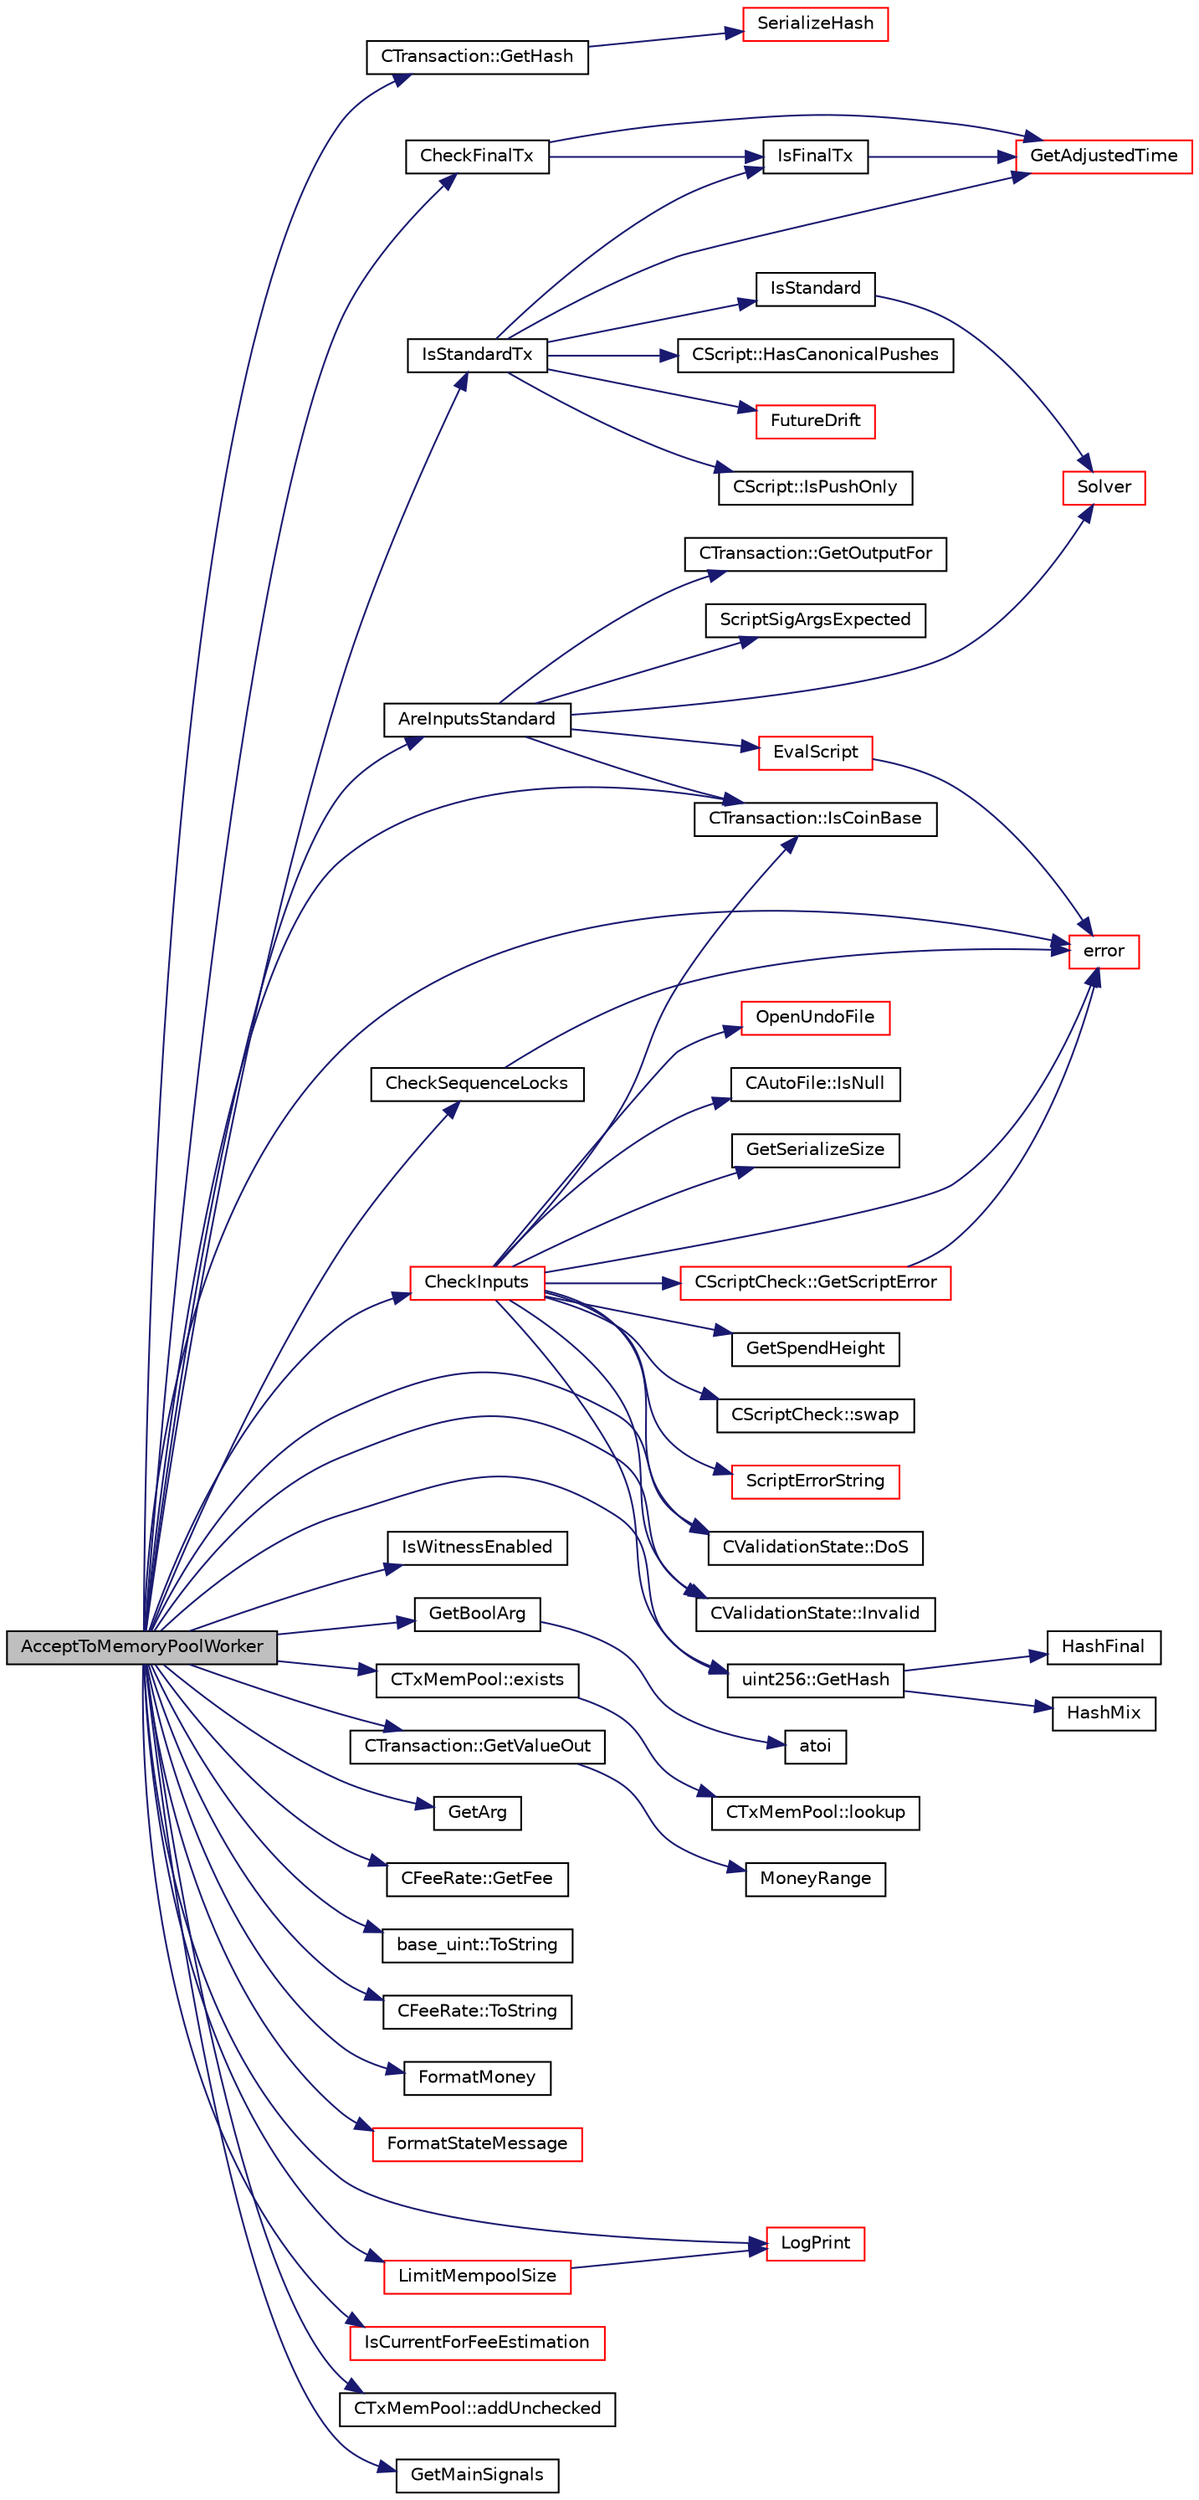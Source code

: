 digraph "AcceptToMemoryPoolWorker"
{
  edge [fontname="Helvetica",fontsize="10",labelfontname="Helvetica",labelfontsize="10"];
  node [fontname="Helvetica",fontsize="10",shape=record];
  rankdir="LR";
  Node614 [label="AcceptToMemoryPoolWorker",height=0.2,width=0.4,color="black", fillcolor="grey75", style="filled", fontcolor="black"];
  Node614 -> Node615 [color="midnightblue",fontsize="10",style="solid",fontname="Helvetica"];
  Node615 [label="CTransaction::GetHash",height=0.2,width=0.4,color="black", fillcolor="white", style="filled",URL="$df/d43/class_c_transaction.html#a0b46d80e82ca324e82c2ce3fc1492bfa"];
  Node615 -> Node616 [color="midnightblue",fontsize="10",style="solid",fontname="Helvetica"];
  Node616 [label="SerializeHash",height=0.2,width=0.4,color="red", fillcolor="white", style="filled",URL="$db/dfb/hash_8h.html#a6de694e43f17c62025c6883965b65e63"];
  Node614 -> Node618 [color="midnightblue",fontsize="10",style="solid",fontname="Helvetica"];
  Node618 [label="CTransaction::IsCoinBase",height=0.2,width=0.4,color="black", fillcolor="white", style="filled",URL="$df/d43/class_c_transaction.html#a96256e8ac1bf79ad9c057e48c41132dd"];
  Node614 -> Node619 [color="midnightblue",fontsize="10",style="solid",fontname="Helvetica"];
  Node619 [label="CValidationState::DoS",height=0.2,width=0.4,color="black", fillcolor="white", style="filled",URL="$d5/df6/class_c_validation_state.html#a3c6786d00da8d1c5df25b4c3876409e8"];
  Node614 -> Node620 [color="midnightblue",fontsize="10",style="solid",fontname="Helvetica"];
  Node620 [label="IsWitnessEnabled",height=0.2,width=0.4,color="black", fillcolor="white", style="filled",URL="$dd/d7d/validation_8cpp.html#acb0226867d001d0edd267f2e4842bace",tooltip="Check whether witness commitments are required for block. "];
  Node614 -> Node621 [color="midnightblue",fontsize="10",style="solid",fontname="Helvetica"];
  Node621 [label="GetBoolArg",height=0.2,width=0.4,color="black", fillcolor="white", style="filled",URL="$df/d2d/util_8cpp.html#a64d956f1dda7f9a80ab5d594532b906d",tooltip="Return boolean argument or default value. "];
  Node621 -> Node622 [color="midnightblue",fontsize="10",style="solid",fontname="Helvetica"];
  Node622 [label="atoi",height=0.2,width=0.4,color="black", fillcolor="white", style="filled",URL="$d8/d3c/util_8h.html#aa5ce96ec36f4413f820cec9c1831c070"];
  Node614 -> Node623 [color="midnightblue",fontsize="10",style="solid",fontname="Helvetica"];
  Node623 [label="IsStandardTx",height=0.2,width=0.4,color="black", fillcolor="white", style="filled",URL="$df/d0a/main_8cpp.html#acd163a09d0e4384ebe85dead57730dd7"];
  Node623 -> Node624 [color="midnightblue",fontsize="10",style="solid",fontname="Helvetica"];
  Node624 [label="IsFinalTx",height=0.2,width=0.4,color="black", fillcolor="white", style="filled",URL="$df/d0a/main_8cpp.html#adc332cd7ac94e639bb4239618341be19"];
  Node624 -> Node625 [color="midnightblue",fontsize="10",style="solid",fontname="Helvetica"];
  Node625 [label="GetAdjustedTime",height=0.2,width=0.4,color="red", fillcolor="white", style="filled",URL="$df/d2d/util_8cpp.html#a09f81b9c7650f898cf3cf305b87547e6"];
  Node623 -> Node628 [color="midnightblue",fontsize="10",style="solid",fontname="Helvetica"];
  Node628 [label="FutureDrift",height=0.2,width=0.4,color="red", fillcolor="white", style="filled",URL="$d4/dbf/main_8h.html#a3ccc18be451c0cbde74b3074e71f9c66"];
  Node623 -> Node625 [color="midnightblue",fontsize="10",style="solid",fontname="Helvetica"];
  Node623 -> Node636 [color="midnightblue",fontsize="10",style="solid",fontname="Helvetica"];
  Node636 [label="CScript::IsPushOnly",height=0.2,width=0.4,color="black", fillcolor="white", style="filled",URL="$d9/d4b/class_c_script.html#a804771eeafb1039672515eabbc823274"];
  Node623 -> Node637 [color="midnightblue",fontsize="10",style="solid",fontname="Helvetica"];
  Node637 [label="CScript::HasCanonicalPushes",height=0.2,width=0.4,color="black", fillcolor="white", style="filled",URL="$d9/d4b/class_c_script.html#ade3c28813e7c242c73a5d59731d589c5"];
  Node623 -> Node638 [color="midnightblue",fontsize="10",style="solid",fontname="Helvetica"];
  Node638 [label="IsStandard",height=0.2,width=0.4,color="black", fillcolor="white", style="filled",URL="$dd/d0f/script_8cpp.html#abb2b48ecfd43dcb01e25d9d4c333a340"];
  Node638 -> Node639 [color="midnightblue",fontsize="10",style="solid",fontname="Helvetica"];
  Node639 [label="Solver",height=0.2,width=0.4,color="red", fillcolor="white", style="filled",URL="$dd/d0f/script_8cpp.html#a6ee6be50bff44464e905680c6fcee6dc"];
  Node614 -> Node644 [color="midnightblue",fontsize="10",style="solid",fontname="Helvetica"];
  Node644 [label="CheckFinalTx",height=0.2,width=0.4,color="black", fillcolor="white", style="filled",URL="$dd/d7d/validation_8cpp.html#a7e254ea66e047c3d3ed0bedc5997fc4f",tooltip="Transaction validation functions. "];
  Node644 -> Node625 [color="midnightblue",fontsize="10",style="solid",fontname="Helvetica"];
  Node644 -> Node624 [color="midnightblue",fontsize="10",style="solid",fontname="Helvetica"];
  Node614 -> Node645 [color="midnightblue",fontsize="10",style="solid",fontname="Helvetica"];
  Node645 [label="CTxMemPool::exists",height=0.2,width=0.4,color="black", fillcolor="white", style="filled",URL="$db/d98/class_c_tx_mem_pool.html#a8b7a13b5289ab839d4460f41a7da9789"];
  Node645 -> Node646 [color="midnightblue",fontsize="10",style="solid",fontname="Helvetica"];
  Node646 [label="CTxMemPool::lookup",height=0.2,width=0.4,color="black", fillcolor="white", style="filled",URL="$db/d98/class_c_tx_mem_pool.html#ad6d9966cdeb4b6586f7186e709b4e77e"];
  Node614 -> Node647 [color="midnightblue",fontsize="10",style="solid",fontname="Helvetica"];
  Node647 [label="CValidationState::Invalid",height=0.2,width=0.4,color="black", fillcolor="white", style="filled",URL="$d5/df6/class_c_validation_state.html#a88ff08b67f7f44bb3c7f7053bb1ee6fc"];
  Node614 -> Node648 [color="midnightblue",fontsize="10",style="solid",fontname="Helvetica"];
  Node648 [label="CheckSequenceLocks",height=0.2,width=0.4,color="black", fillcolor="white", style="filled",URL="$dd/d7d/validation_8cpp.html#ad6a438d8b190d5742cc471452da5d709",tooltip="Check if transaction will be BIP 68 final in the next block to be created. "];
  Node648 -> Node649 [color="midnightblue",fontsize="10",style="solid",fontname="Helvetica"];
  Node649 [label="error",height=0.2,width=0.4,color="red", fillcolor="white", style="filled",URL="$d8/d3c/util_8h.html#af8985880cf4ef26df0a5aa2ffcb76662"];
  Node614 -> Node657 [color="midnightblue",fontsize="10",style="solid",fontname="Helvetica"];
  Node657 [label="AreInputsStandard",height=0.2,width=0.4,color="black", fillcolor="white", style="filled",URL="$df/d0a/main_8cpp.html#a29901e539b487e09c90ff90c7560bd9d",tooltip="Check for standard transaction types. "];
  Node657 -> Node618 [color="midnightblue",fontsize="10",style="solid",fontname="Helvetica"];
  Node657 -> Node658 [color="midnightblue",fontsize="10",style="solid",fontname="Helvetica"];
  Node658 [label="CTransaction::GetOutputFor",height=0.2,width=0.4,color="black", fillcolor="white", style="filled",URL="$df/d43/class_c_transaction.html#a6b7535cbc89183563196d24c3b1d53cd"];
  Node657 -> Node639 [color="midnightblue",fontsize="10",style="solid",fontname="Helvetica"];
  Node657 -> Node659 [color="midnightblue",fontsize="10",style="solid",fontname="Helvetica"];
  Node659 [label="ScriptSigArgsExpected",height=0.2,width=0.4,color="black", fillcolor="white", style="filled",URL="$dd/d0f/script_8cpp.html#ab4cc63204abc3a5d815fedbfbfe0e5c2"];
  Node657 -> Node660 [color="midnightblue",fontsize="10",style="solid",fontname="Helvetica"];
  Node660 [label="EvalScript",height=0.2,width=0.4,color="red", fillcolor="white", style="filled",URL="$dd/d0f/script_8cpp.html#a06faacc17cea79366513c22361475a5a"];
  Node660 -> Node649 [color="midnightblue",fontsize="10",style="solid",fontname="Helvetica"];
  Node614 -> Node721 [color="midnightblue",fontsize="10",style="solid",fontname="Helvetica"];
  Node721 [label="CTransaction::GetValueOut",height=0.2,width=0.4,color="black", fillcolor="white", style="filled",URL="$df/d43/class_c_transaction.html#a9ce7d94c68adb37627d82669b83a7c59",tooltip="Amount of ions spent by this transaction. "];
  Node721 -> Node722 [color="midnightblue",fontsize="10",style="solid",fontname="Helvetica"];
  Node722 [label="MoneyRange",height=0.2,width=0.4,color="black", fillcolor="white", style="filled",URL="$dd/d2f/amount_8h.html#a12db56a9a1c931941f0943ecbb278aae"];
  Node614 -> Node716 [color="midnightblue",fontsize="10",style="solid",fontname="Helvetica"];
  Node716 [label="GetArg",height=0.2,width=0.4,color="black", fillcolor="white", style="filled",URL="$df/d2d/util_8cpp.html#a24f685720bf40370e5bd2a192ad50cd8",tooltip="Return string argument or default value. "];
  Node614 -> Node723 [color="midnightblue",fontsize="10",style="solid",fontname="Helvetica"];
  Node723 [label="CFeeRate::GetFee",height=0.2,width=0.4,color="black", fillcolor="white", style="filled",URL="$d3/dd1/class_c_fee_rate.html#a1173705aceba99303d6485d1c2f3f9a8",tooltip="Return the fee in satoshis for the given size in bytes. "];
  Node614 -> Node724 [color="midnightblue",fontsize="10",style="solid",fontname="Helvetica"];
  Node724 [label="uint256::GetHash",height=0.2,width=0.4,color="black", fillcolor="white", style="filled",URL="$d2/d86/classuint256.html#a6dfa79998c7cb7def7a6c7c0a6915c58"];
  Node724 -> Node725 [color="midnightblue",fontsize="10",style="solid",fontname="Helvetica"];
  Node725 [label="HashMix",height=0.2,width=0.4,color="black", fillcolor="white", style="filled",URL="$db/d69/uint256_8cpp.html#ada85ad950dccb83783b00377e8e80345"];
  Node724 -> Node726 [color="midnightblue",fontsize="10",style="solid",fontname="Helvetica"];
  Node726 [label="HashFinal",height=0.2,width=0.4,color="black", fillcolor="white", style="filled",URL="$db/d69/uint256_8cpp.html#a4748a0be192d5c847de43d05ad4bea64"];
  Node614 -> Node727 [color="midnightblue",fontsize="10",style="solid",fontname="Helvetica"];
  Node727 [label="base_uint::ToString",height=0.2,width=0.4,color="black", fillcolor="white", style="filled",URL="$da/df7/classbase__uint.html#acccba4d9d51a0c36261718ca0cbb293b"];
  Node614 -> Node728 [color="midnightblue",fontsize="10",style="solid",fontname="Helvetica"];
  Node728 [label="CFeeRate::ToString",height=0.2,width=0.4,color="black", fillcolor="white", style="filled",URL="$d3/dd1/class_c_fee_rate.html#a67a2711583d588edd3dfa2dba682f4ce"];
  Node614 -> Node729 [color="midnightblue",fontsize="10",style="solid",fontname="Helvetica"];
  Node729 [label="FormatMoney",height=0.2,width=0.4,color="black", fillcolor="white", style="filled",URL="$df/d2d/util_8cpp.html#a3293aaba439017a99a494cbf39fb5681"];
  Node614 -> Node730 [color="midnightblue",fontsize="10",style="solid",fontname="Helvetica"];
  Node730 [label="CheckInputs",height=0.2,width=0.4,color="red", fillcolor="white", style="filled",URL="$dd/d7d/validation_8cpp.html#a48897c72856156ef5606fc27fe1954f3",tooltip="Check whether all inputs of this transaction are valid (no double spends, scripts & sigs..."];
  Node730 -> Node618 [color="midnightblue",fontsize="10",style="solid",fontname="Helvetica"];
  Node730 -> Node731 [color="midnightblue",fontsize="10",style="solid",fontname="Helvetica"];
  Node731 [label="GetSpendHeight",height=0.2,width=0.4,color="black", fillcolor="white", style="filled",URL="$dd/d7d/validation_8cpp.html#ada1eab9ccd84d9a98f598eba9bd35330",tooltip="Return the spend height, which is one more than the inputs.GetBestBlock(). "];
  Node730 -> Node732 [color="midnightblue",fontsize="10",style="solid",fontname="Helvetica"];
  Node732 [label="CScriptCheck::swap",height=0.2,width=0.4,color="black", fillcolor="white", style="filled",URL="$df/d12/class_c_script_check.html#a69fbde608ff29c1885b8b9caf0fd40a0"];
  Node730 -> Node647 [color="midnightblue",fontsize="10",style="solid",fontname="Helvetica"];
  Node730 -> Node733 [color="midnightblue",fontsize="10",style="solid",fontname="Helvetica"];
  Node733 [label="ScriptErrorString",height=0.2,width=0.4,color="red", fillcolor="white", style="filled",URL="$dd/d0f/script_8cpp.html#a27aa7ed633799d723babe956a484db09"];
  Node730 -> Node734 [color="midnightblue",fontsize="10",style="solid",fontname="Helvetica"];
  Node734 [label="CScriptCheck::GetScriptError",height=0.2,width=0.4,color="red", fillcolor="white", style="filled",URL="$df/d12/class_c_script_check.html#a1340496c37e521c253606b5957173afd"];
  Node734 -> Node649 [color="midnightblue",fontsize="10",style="solid",fontname="Helvetica"];
  Node730 -> Node619 [color="midnightblue",fontsize="10",style="solid",fontname="Helvetica"];
  Node730 -> Node791 [color="midnightblue",fontsize="10",style="solid",fontname="Helvetica"];
  Node791 [label="OpenUndoFile",height=0.2,width=0.4,color="red", fillcolor="white", style="filled",URL="$dd/d7d/validation_8cpp.html#a401788a8de274cbb17f2dc81ec0b9f6d",tooltip="Open an undo file (rev?????.dat) "];
  Node730 -> Node739 [color="midnightblue",fontsize="10",style="solid",fontname="Helvetica"];
  Node739 [label="CAutoFile::IsNull",height=0.2,width=0.4,color="black", fillcolor="white", style="filled",URL="$df/dc9/class_c_auto_file.html#a7fd47268b6d85a89acafdb73559f8e78",tooltip="Return true if the wrapped FILE* is NULL, false otherwise. "];
  Node730 -> Node649 [color="midnightblue",fontsize="10",style="solid",fontname="Helvetica"];
  Node730 -> Node746 [color="midnightblue",fontsize="10",style="solid",fontname="Helvetica"];
  Node746 [label="GetSerializeSize",height=0.2,width=0.4,color="black", fillcolor="white", style="filled",URL="$df/d9d/serialize_8h.html#a48239e478ae730373d1984fe304ca025"];
  Node730 -> Node724 [color="midnightblue",fontsize="10",style="solid",fontname="Helvetica"];
  Node614 -> Node649 [color="midnightblue",fontsize="10",style="solid",fontname="Helvetica"];
  Node614 -> Node759 [color="midnightblue",fontsize="10",style="solid",fontname="Helvetica"];
  Node759 [label="FormatStateMessage",height=0.2,width=0.4,color="red", fillcolor="white", style="filled",URL="$dd/d7d/validation_8cpp.html#a86ed1d2d0837b905d74c2e4192b6c06a",tooltip="Convert CValidationState to a human-readable message for logging. "];
  Node614 -> Node719 [color="midnightblue",fontsize="10",style="solid",fontname="Helvetica"];
  Node719 [label="LogPrint",height=0.2,width=0.4,color="red", fillcolor="white", style="filled",URL="$d8/d3c/util_8h.html#aab1f837a2366f424bdc996fdf6352171"];
  Node614 -> Node828 [color="midnightblue",fontsize="10",style="solid",fontname="Helvetica"];
  Node828 [label="IsCurrentForFeeEstimation",height=0.2,width=0.4,color="red", fillcolor="white", style="filled",URL="$dd/d7d/validation_8cpp.html#ae1607adf127df83982532a298fe0a216"];
  Node614 -> Node829 [color="midnightblue",fontsize="10",style="solid",fontname="Helvetica"];
  Node829 [label="CTxMemPool::addUnchecked",height=0.2,width=0.4,color="black", fillcolor="white", style="filled",URL="$db/d98/class_c_tx_mem_pool.html#a1203ac5cf3bdb88af4922705afad555d"];
  Node614 -> Node830 [color="midnightblue",fontsize="10",style="solid",fontname="Helvetica"];
  Node830 [label="LimitMempoolSize",height=0.2,width=0.4,color="red", fillcolor="white", style="filled",URL="$dd/d7d/validation_8cpp.html#a7e7f42c8ba171f4661a9cfa9f4b37fba"];
  Node830 -> Node719 [color="midnightblue",fontsize="10",style="solid",fontname="Helvetica"];
  Node614 -> Node809 [color="midnightblue",fontsize="10",style="solid",fontname="Helvetica"];
  Node809 [label="GetMainSignals",height=0.2,width=0.4,color="black", fillcolor="white", style="filled",URL="$d1/dd6/validationinterface_8cpp.html#a0aaad62c8654cb1868295e0682b05866"];
}
